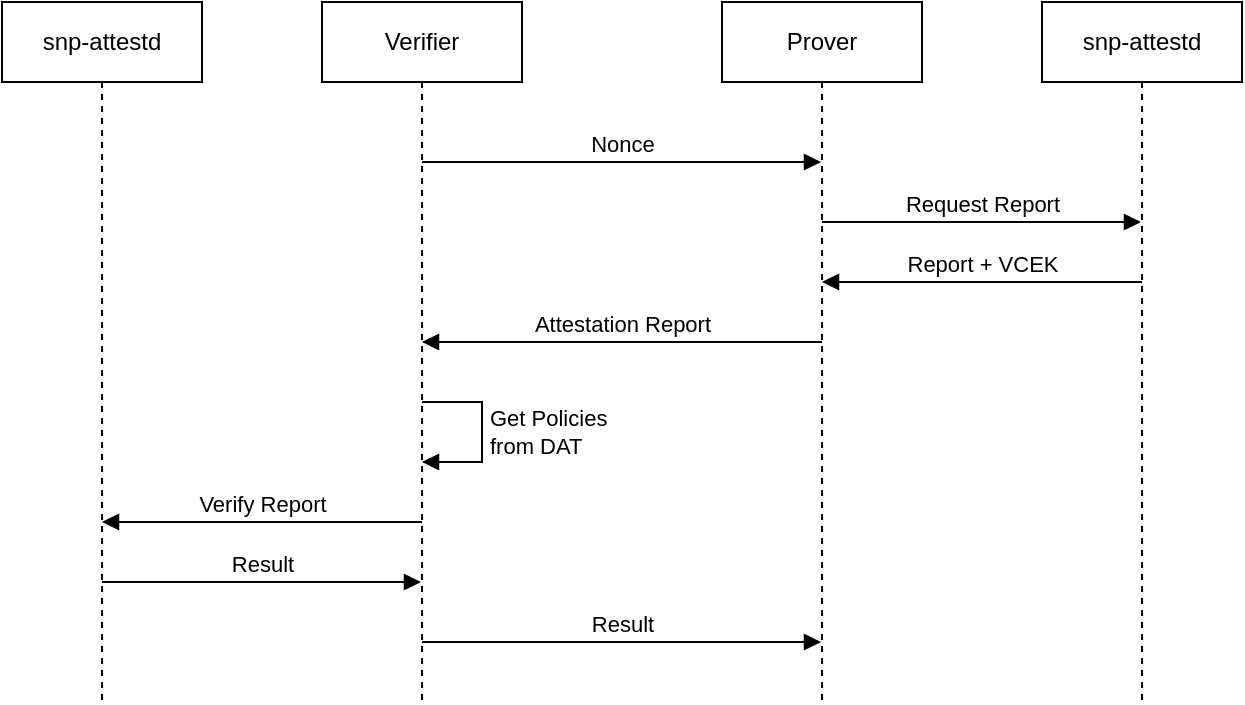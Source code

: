 <mxfile version="20.1.1" type="device"><diagram id="cWy3_i7AIY2yBYIGh9CI" name="Page-1"><mxGraphModel dx="1038" dy="579" grid="1" gridSize="10" guides="1" tooltips="1" connect="1" arrows="1" fold="1" page="1" pageScale="1" pageWidth="850" pageHeight="1100" math="0" shadow="0"><root><mxCell id="0"/><mxCell id="1" parent="0"/><mxCell id="DzzsN-jobX2k1agAz0Rz-1" value="snp-attestd" style="shape=umlLifeline;perimeter=lifelinePerimeter;whiteSpace=wrap;html=1;container=1;collapsible=0;recursiveResize=0;outlineConnect=0;" vertex="1" parent="1"><mxGeometry x="40" y="40" width="100" height="350" as="geometry"/></mxCell><mxCell id="DzzsN-jobX2k1agAz0Rz-17" value="Result" style="html=1;verticalAlign=bottom;endArrow=block;rounded=0;" edge="1" parent="DzzsN-jobX2k1agAz0Rz-1" target="DzzsN-jobX2k1agAz0Rz-3"><mxGeometry width="80" relative="1" as="geometry"><mxPoint x="50" y="290" as="sourcePoint"/><mxPoint x="130" y="290" as="targetPoint"/></mxGeometry></mxCell><mxCell id="DzzsN-jobX2k1agAz0Rz-2" value="snp-attestd" style="shape=umlLifeline;perimeter=lifelinePerimeter;whiteSpace=wrap;html=1;container=1;collapsible=0;recursiveResize=0;outlineConnect=0;" vertex="1" parent="1"><mxGeometry x="560" y="40" width="100" height="350" as="geometry"/></mxCell><mxCell id="DzzsN-jobX2k1agAz0Rz-12" value="Report + VCEK" style="html=1;verticalAlign=bottom;endArrow=block;rounded=0;" edge="1" parent="DzzsN-jobX2k1agAz0Rz-2" target="DzzsN-jobX2k1agAz0Rz-4"><mxGeometry width="80" relative="1" as="geometry"><mxPoint x="50" y="140" as="sourcePoint"/><mxPoint x="130" y="140" as="targetPoint"/></mxGeometry></mxCell><mxCell id="DzzsN-jobX2k1agAz0Rz-3" value="Verifier" style="shape=umlLifeline;perimeter=lifelinePerimeter;whiteSpace=wrap;html=1;container=1;collapsible=0;recursiveResize=0;outlineConnect=0;" vertex="1" parent="1"><mxGeometry x="200" y="40" width="100" height="350" as="geometry"/></mxCell><mxCell id="DzzsN-jobX2k1agAz0Rz-6" value="Nonce" style="html=1;verticalAlign=bottom;endArrow=block;rounded=0;" edge="1" parent="DzzsN-jobX2k1agAz0Rz-3" target="DzzsN-jobX2k1agAz0Rz-4"><mxGeometry width="80" relative="1" as="geometry"><mxPoint x="50" y="80" as="sourcePoint"/><mxPoint x="130" y="80" as="targetPoint"/></mxGeometry></mxCell><mxCell id="DzzsN-jobX2k1agAz0Rz-15" value="Get Policies&lt;br&gt;from DAT" style="edgeStyle=orthogonalEdgeStyle;html=1;align=left;spacingLeft=2;endArrow=block;rounded=0;" edge="1" parent="DzzsN-jobX2k1agAz0Rz-3"><mxGeometry relative="1" as="geometry"><mxPoint x="50" y="200" as="sourcePoint"/><Array as="points"><mxPoint x="50" y="200"/><mxPoint x="80" y="200"/><mxPoint x="80" y="230"/></Array><mxPoint x="50" y="230" as="targetPoint"/></mxGeometry></mxCell><mxCell id="DzzsN-jobX2k1agAz0Rz-16" value="Verify Report" style="html=1;verticalAlign=bottom;endArrow=block;rounded=0;" edge="1" parent="DzzsN-jobX2k1agAz0Rz-3" target="DzzsN-jobX2k1agAz0Rz-1"><mxGeometry width="80" relative="1" as="geometry"><mxPoint x="50" y="260" as="sourcePoint"/><mxPoint x="130" y="260" as="targetPoint"/></mxGeometry></mxCell><mxCell id="DzzsN-jobX2k1agAz0Rz-18" value="Result" style="html=1;verticalAlign=bottom;endArrow=block;rounded=0;" edge="1" parent="DzzsN-jobX2k1agAz0Rz-3" target="DzzsN-jobX2k1agAz0Rz-4"><mxGeometry width="80" relative="1" as="geometry"><mxPoint x="50" y="320" as="sourcePoint"/><mxPoint x="130" y="320" as="targetPoint"/></mxGeometry></mxCell><mxCell id="DzzsN-jobX2k1agAz0Rz-4" value="Prover" style="shape=umlLifeline;perimeter=lifelinePerimeter;whiteSpace=wrap;html=1;container=1;collapsible=0;recursiveResize=0;outlineConnect=0;" vertex="1" parent="1"><mxGeometry x="400" y="40" width="100" height="350" as="geometry"/></mxCell><mxCell id="DzzsN-jobX2k1agAz0Rz-10" value="Request Report" style="html=1;verticalAlign=bottom;endArrow=block;rounded=0;" edge="1" parent="DzzsN-jobX2k1agAz0Rz-4" target="DzzsN-jobX2k1agAz0Rz-2"><mxGeometry width="80" relative="1" as="geometry"><mxPoint x="50" y="110" as="sourcePoint"/><mxPoint x="130" y="110" as="targetPoint"/></mxGeometry></mxCell><mxCell id="DzzsN-jobX2k1agAz0Rz-13" value="Attestation Report" style="html=1;verticalAlign=bottom;endArrow=block;rounded=0;" edge="1" parent="DzzsN-jobX2k1agAz0Rz-4" target="DzzsN-jobX2k1agAz0Rz-3"><mxGeometry width="80" relative="1" as="geometry"><mxPoint x="50" y="170" as="sourcePoint"/><mxPoint x="130" y="170" as="targetPoint"/></mxGeometry></mxCell></root></mxGraphModel></diagram></mxfile>